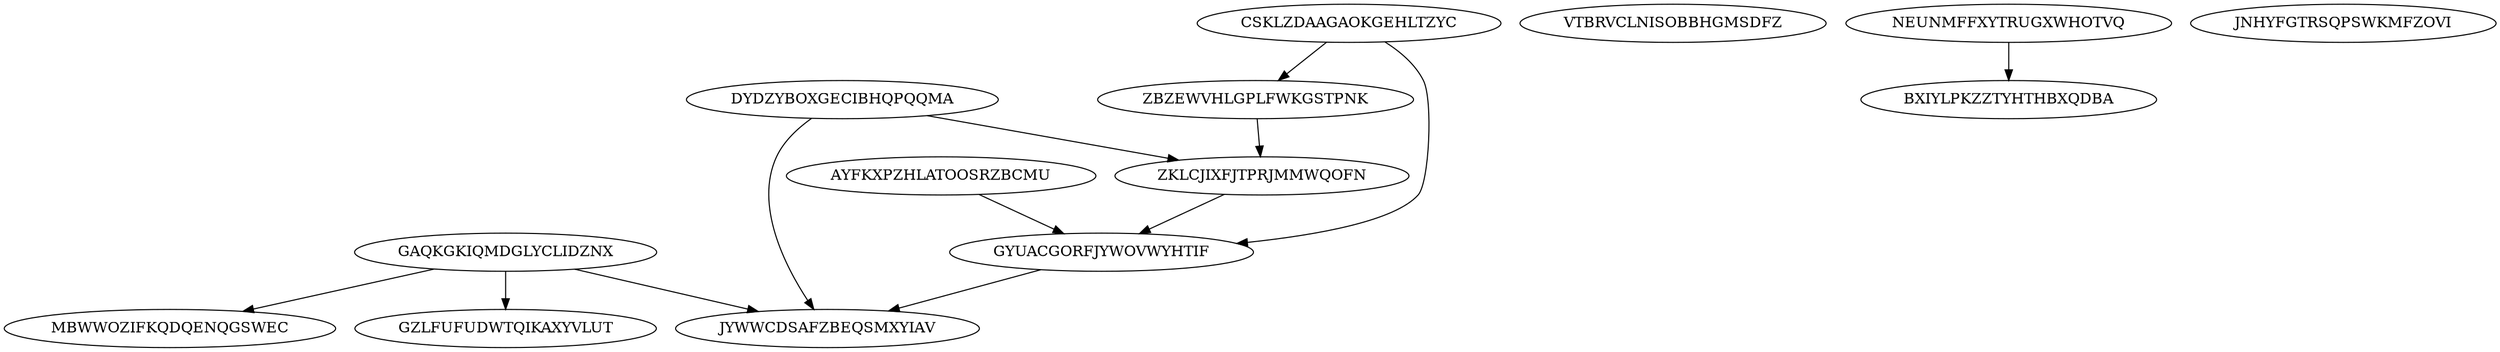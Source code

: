 digraph N14M12 {
	GAQKGKIQMDGLYCLIDZNX	[Weight=19];
	DYDZYBOXGECIBHQPQQMA	[Weight=12];
	VTBRVCLNISOBBHGMSDFZ	[Weight=16];
	AYFKXPZHLATOOSRZBCMU	[Weight=10];
	NEUNMFFXYTRUGXWHOTVQ	[Weight=17];
	CSKLZDAAGAOKGEHLTZYC	[Weight=20];
	GZLFUFUDWTQIKAXYVLUT	[Weight=16];
	ZBZEWVHLGPLFWKGSTPNK	[Weight=19];
	ZKLCJIXFJTPRJMMWQOFN	[Weight=15];
	JNHYFGTRSQPSWKMFZOVI	[Weight=13];
	GYUACGORFJYWOVWYHTIF	[Weight=20];
	MBWWOZIFKQDQENQGSWEC	[Weight=10];
	JYWWCDSAFZBEQSMXYIAV	[Weight=12];
	BXIYLPKZZTYHTHBXQDBA	[Weight=14];
	CSKLZDAAGAOKGEHLTZYC -> ZBZEWVHLGPLFWKGSTPNK [Weight=16];
	AYFKXPZHLATOOSRZBCMU -> GYUACGORFJYWOVWYHTIF [Weight=11];
	GAQKGKIQMDGLYCLIDZNX -> JYWWCDSAFZBEQSMXYIAV [Weight=16];
	GAQKGKIQMDGLYCLIDZNX -> MBWWOZIFKQDQENQGSWEC [Weight=18];
	ZKLCJIXFJTPRJMMWQOFN -> GYUACGORFJYWOVWYHTIF [Weight=14];
	DYDZYBOXGECIBHQPQQMA -> ZKLCJIXFJTPRJMMWQOFN [Weight=18];
	ZBZEWVHLGPLFWKGSTPNK -> ZKLCJIXFJTPRJMMWQOFN [Weight=10];
	GAQKGKIQMDGLYCLIDZNX -> GZLFUFUDWTQIKAXYVLUT [Weight=14];
	NEUNMFFXYTRUGXWHOTVQ -> BXIYLPKZZTYHTHBXQDBA [Weight=16];
	DYDZYBOXGECIBHQPQQMA -> JYWWCDSAFZBEQSMXYIAV [Weight=17];
	GYUACGORFJYWOVWYHTIF -> JYWWCDSAFZBEQSMXYIAV [Weight=16];
	CSKLZDAAGAOKGEHLTZYC -> GYUACGORFJYWOVWYHTIF [Weight=17];
}
